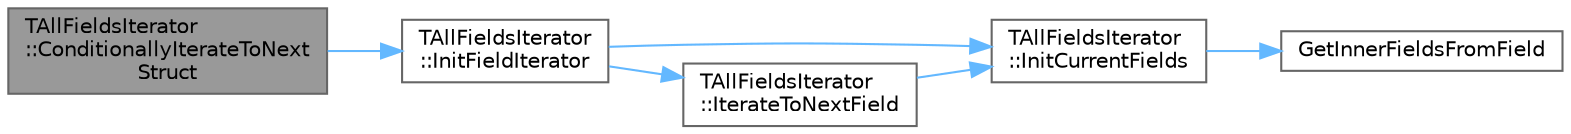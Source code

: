 digraph "TAllFieldsIterator::ConditionallyIterateToNextStruct"
{
 // INTERACTIVE_SVG=YES
 // LATEX_PDF_SIZE
  bgcolor="transparent";
  edge [fontname=Helvetica,fontsize=10,labelfontname=Helvetica,labelfontsize=10];
  node [fontname=Helvetica,fontsize=10,shape=box,height=0.2,width=0.4];
  rankdir="LR";
  Node1 [id="Node000001",label="TAllFieldsIterator\l::ConditionallyIterateToNext\lStruct",height=0.2,width=0.4,color="gray40", fillcolor="grey60", style="filled", fontcolor="black",tooltip=" "];
  Node1 -> Node2 [id="edge1_Node000001_Node000002",color="steelblue1",style="solid",tooltip=" "];
  Node2 [id="Node000002",label="TAllFieldsIterator\l::InitFieldIterator",height=0.2,width=0.4,color="grey40", fillcolor="white", style="filled",URL="$db/de9/classTAllFieldsIterator.html#aa1edc1c11a1e6eaf55561c34cc1cb05f",tooltip="Initializes the field iterator for the current struct."];
  Node2 -> Node3 [id="edge2_Node000002_Node000003",color="steelblue1",style="solid",tooltip=" "];
  Node3 [id="Node000003",label="TAllFieldsIterator\l::InitCurrentFields",height=0.2,width=0.4,color="grey40", fillcolor="white", style="filled",URL="$db/de9/classTAllFieldsIterator.html#a373d36847c21a8fad2a4a8d18809ae17",tooltip="Initializes CurrentFields array with the currently iterated field as well as the fields it owns."];
  Node3 -> Node4 [id="edge3_Node000003_Node000004",color="steelblue1",style="solid",tooltip=" "];
  Node4 [id="Node000004",label="GetInnerFieldsFromField",height=0.2,width=0.4,color="grey40", fillcolor="white", style="filled",URL="$db/daa/FieldIterator_8h.html#afd1de4ed1589172c531e005eba31a2ef",tooltip="Helper function for getting the inner fields of a field that works with both FFields and UFields."];
  Node2 -> Node5 [id="edge4_Node000002_Node000005",color="steelblue1",style="solid",tooltip=" "];
  Node5 [id="Node000005",label="TAllFieldsIterator\l::IterateToNextField",height=0.2,width=0.4,color="grey40", fillcolor="white", style="filled",URL="$db/de9/classTAllFieldsIterator.html#a4836c34ba6e60473f7c25a40ba5dc60a",tooltip="Advances to the next field of the specified template type."];
  Node5 -> Node3 [id="edge5_Node000005_Node000003",color="steelblue1",style="solid",tooltip=" "];
}
